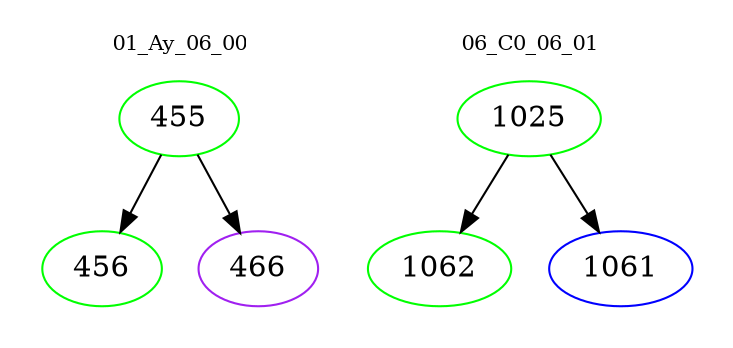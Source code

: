 digraph{
subgraph cluster_0 {
color = white
label = "01_Ay_06_00";
fontsize=10;
T0_455 [label="455", color="green"]
T0_455 -> T0_456 [color="black"]
T0_456 [label="456", color="green"]
T0_455 -> T0_466 [color="black"]
T0_466 [label="466", color="purple"]
}
subgraph cluster_1 {
color = white
label = "06_C0_06_01";
fontsize=10;
T1_1025 [label="1025", color="green"]
T1_1025 -> T1_1062 [color="black"]
T1_1062 [label="1062", color="green"]
T1_1025 -> T1_1061 [color="black"]
T1_1061 [label="1061", color="blue"]
}
}
